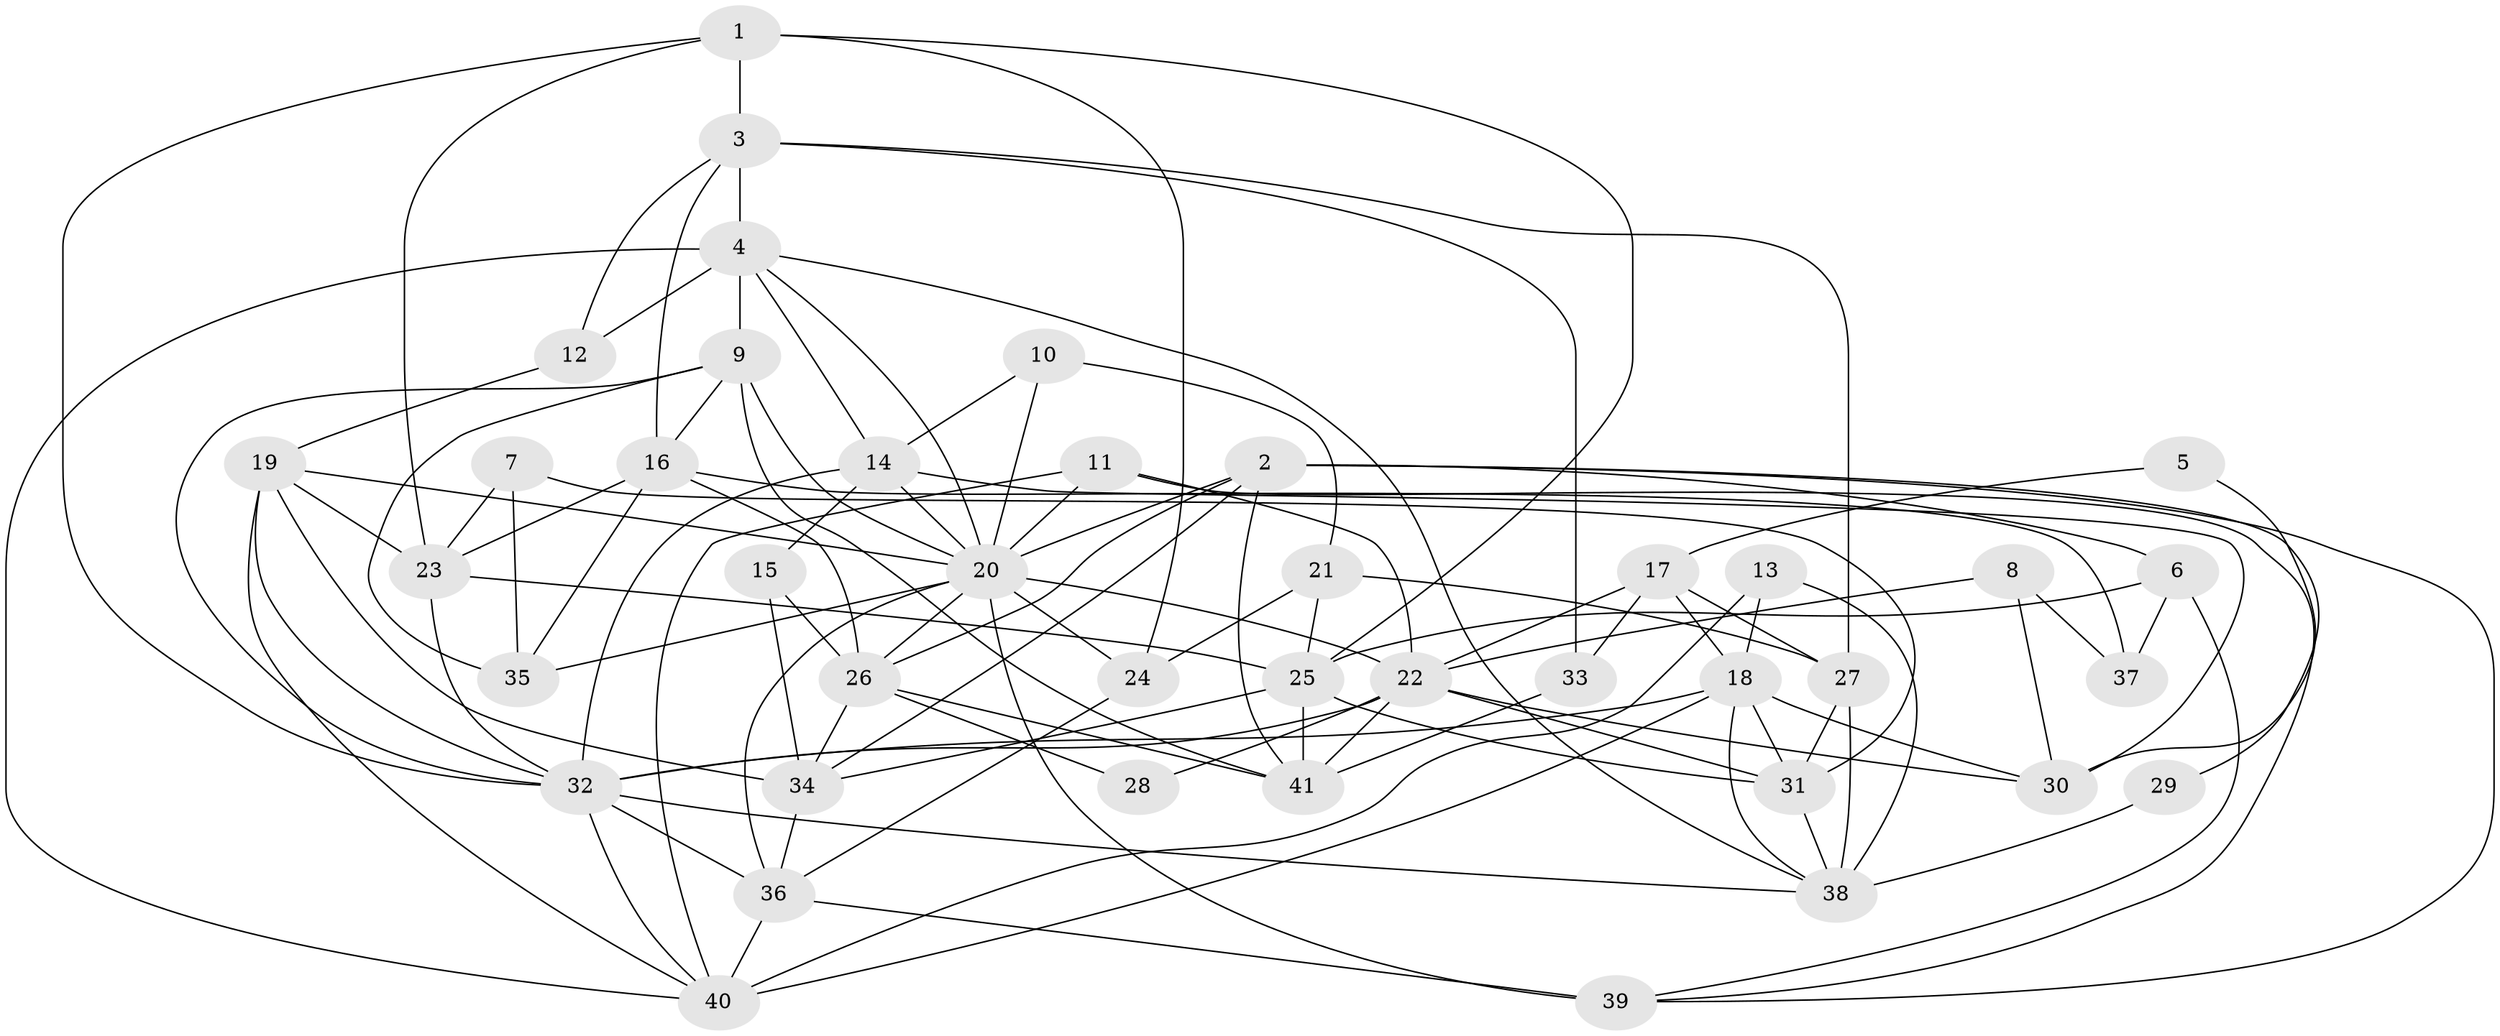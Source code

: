 // original degree distribution, {3: 0.1951219512195122, 2: 0.13414634146341464, 4: 0.36585365853658536, 5: 0.1951219512195122, 6: 0.07317073170731707, 8: 0.012195121951219513, 7: 0.024390243902439025}
// Generated by graph-tools (version 1.1) at 2025/01/03/09/25 03:01:59]
// undirected, 41 vertices, 108 edges
graph export_dot {
graph [start="1"]
  node [color=gray90,style=filled];
  1;
  2;
  3;
  4;
  5;
  6;
  7;
  8;
  9;
  10;
  11;
  12;
  13;
  14;
  15;
  16;
  17;
  18;
  19;
  20;
  21;
  22;
  23;
  24;
  25;
  26;
  27;
  28;
  29;
  30;
  31;
  32;
  33;
  34;
  35;
  36;
  37;
  38;
  39;
  40;
  41;
  1 -- 3 [weight=1.0];
  1 -- 23 [weight=1.0];
  1 -- 24 [weight=1.0];
  1 -- 25 [weight=1.0];
  1 -- 32 [weight=1.0];
  2 -- 6 [weight=1.0];
  2 -- 20 [weight=1.0];
  2 -- 26 [weight=1.0];
  2 -- 29 [weight=1.0];
  2 -- 34 [weight=1.0];
  2 -- 39 [weight=1.0];
  2 -- 41 [weight=1.0];
  3 -- 4 [weight=1.0];
  3 -- 12 [weight=1.0];
  3 -- 16 [weight=1.0];
  3 -- 27 [weight=1.0];
  3 -- 33 [weight=1.0];
  4 -- 9 [weight=1.0];
  4 -- 12 [weight=2.0];
  4 -- 14 [weight=1.0];
  4 -- 20 [weight=1.0];
  4 -- 38 [weight=1.0];
  4 -- 40 [weight=1.0];
  5 -- 17 [weight=1.0];
  5 -- 30 [weight=1.0];
  6 -- 25 [weight=1.0];
  6 -- 37 [weight=1.0];
  6 -- 39 [weight=1.0];
  7 -- 23 [weight=1.0];
  7 -- 31 [weight=1.0];
  7 -- 35 [weight=1.0];
  8 -- 22 [weight=2.0];
  8 -- 30 [weight=1.0];
  8 -- 37 [weight=1.0];
  9 -- 16 [weight=1.0];
  9 -- 20 [weight=2.0];
  9 -- 32 [weight=1.0];
  9 -- 35 [weight=1.0];
  9 -- 41 [weight=1.0];
  10 -- 14 [weight=2.0];
  10 -- 20 [weight=1.0];
  10 -- 21 [weight=1.0];
  11 -- 20 [weight=1.0];
  11 -- 22 [weight=1.0];
  11 -- 39 [weight=1.0];
  11 -- 40 [weight=1.0];
  12 -- 19 [weight=2.0];
  13 -- 18 [weight=1.0];
  13 -- 38 [weight=2.0];
  13 -- 40 [weight=1.0];
  14 -- 15 [weight=1.0];
  14 -- 20 [weight=1.0];
  14 -- 30 [weight=1.0];
  14 -- 32 [weight=1.0];
  15 -- 26 [weight=1.0];
  15 -- 34 [weight=1.0];
  16 -- 23 [weight=1.0];
  16 -- 26 [weight=1.0];
  16 -- 35 [weight=1.0];
  16 -- 37 [weight=1.0];
  17 -- 18 [weight=1.0];
  17 -- 22 [weight=2.0];
  17 -- 27 [weight=1.0];
  17 -- 33 [weight=1.0];
  18 -- 30 [weight=1.0];
  18 -- 31 [weight=1.0];
  18 -- 32 [weight=1.0];
  18 -- 38 [weight=1.0];
  18 -- 40 [weight=1.0];
  19 -- 20 [weight=1.0];
  19 -- 23 [weight=1.0];
  19 -- 32 [weight=1.0];
  19 -- 34 [weight=1.0];
  19 -- 40 [weight=1.0];
  20 -- 22 [weight=1.0];
  20 -- 24 [weight=1.0];
  20 -- 26 [weight=1.0];
  20 -- 35 [weight=1.0];
  20 -- 36 [weight=1.0];
  20 -- 39 [weight=2.0];
  21 -- 24 [weight=1.0];
  21 -- 25 [weight=2.0];
  21 -- 27 [weight=2.0];
  22 -- 28 [weight=1.0];
  22 -- 30 [weight=1.0];
  22 -- 31 [weight=1.0];
  22 -- 32 [weight=1.0];
  22 -- 41 [weight=1.0];
  23 -- 25 [weight=1.0];
  23 -- 32 [weight=1.0];
  24 -- 36 [weight=1.0];
  25 -- 31 [weight=1.0];
  25 -- 34 [weight=1.0];
  25 -- 41 [weight=1.0];
  26 -- 28 [weight=2.0];
  26 -- 34 [weight=1.0];
  26 -- 41 [weight=1.0];
  27 -- 31 [weight=1.0];
  27 -- 38 [weight=1.0];
  29 -- 38 [weight=1.0];
  31 -- 38 [weight=1.0];
  32 -- 36 [weight=1.0];
  32 -- 38 [weight=1.0];
  32 -- 40 [weight=1.0];
  33 -- 41 [weight=2.0];
  34 -- 36 [weight=2.0];
  36 -- 39 [weight=1.0];
  36 -- 40 [weight=2.0];
}
